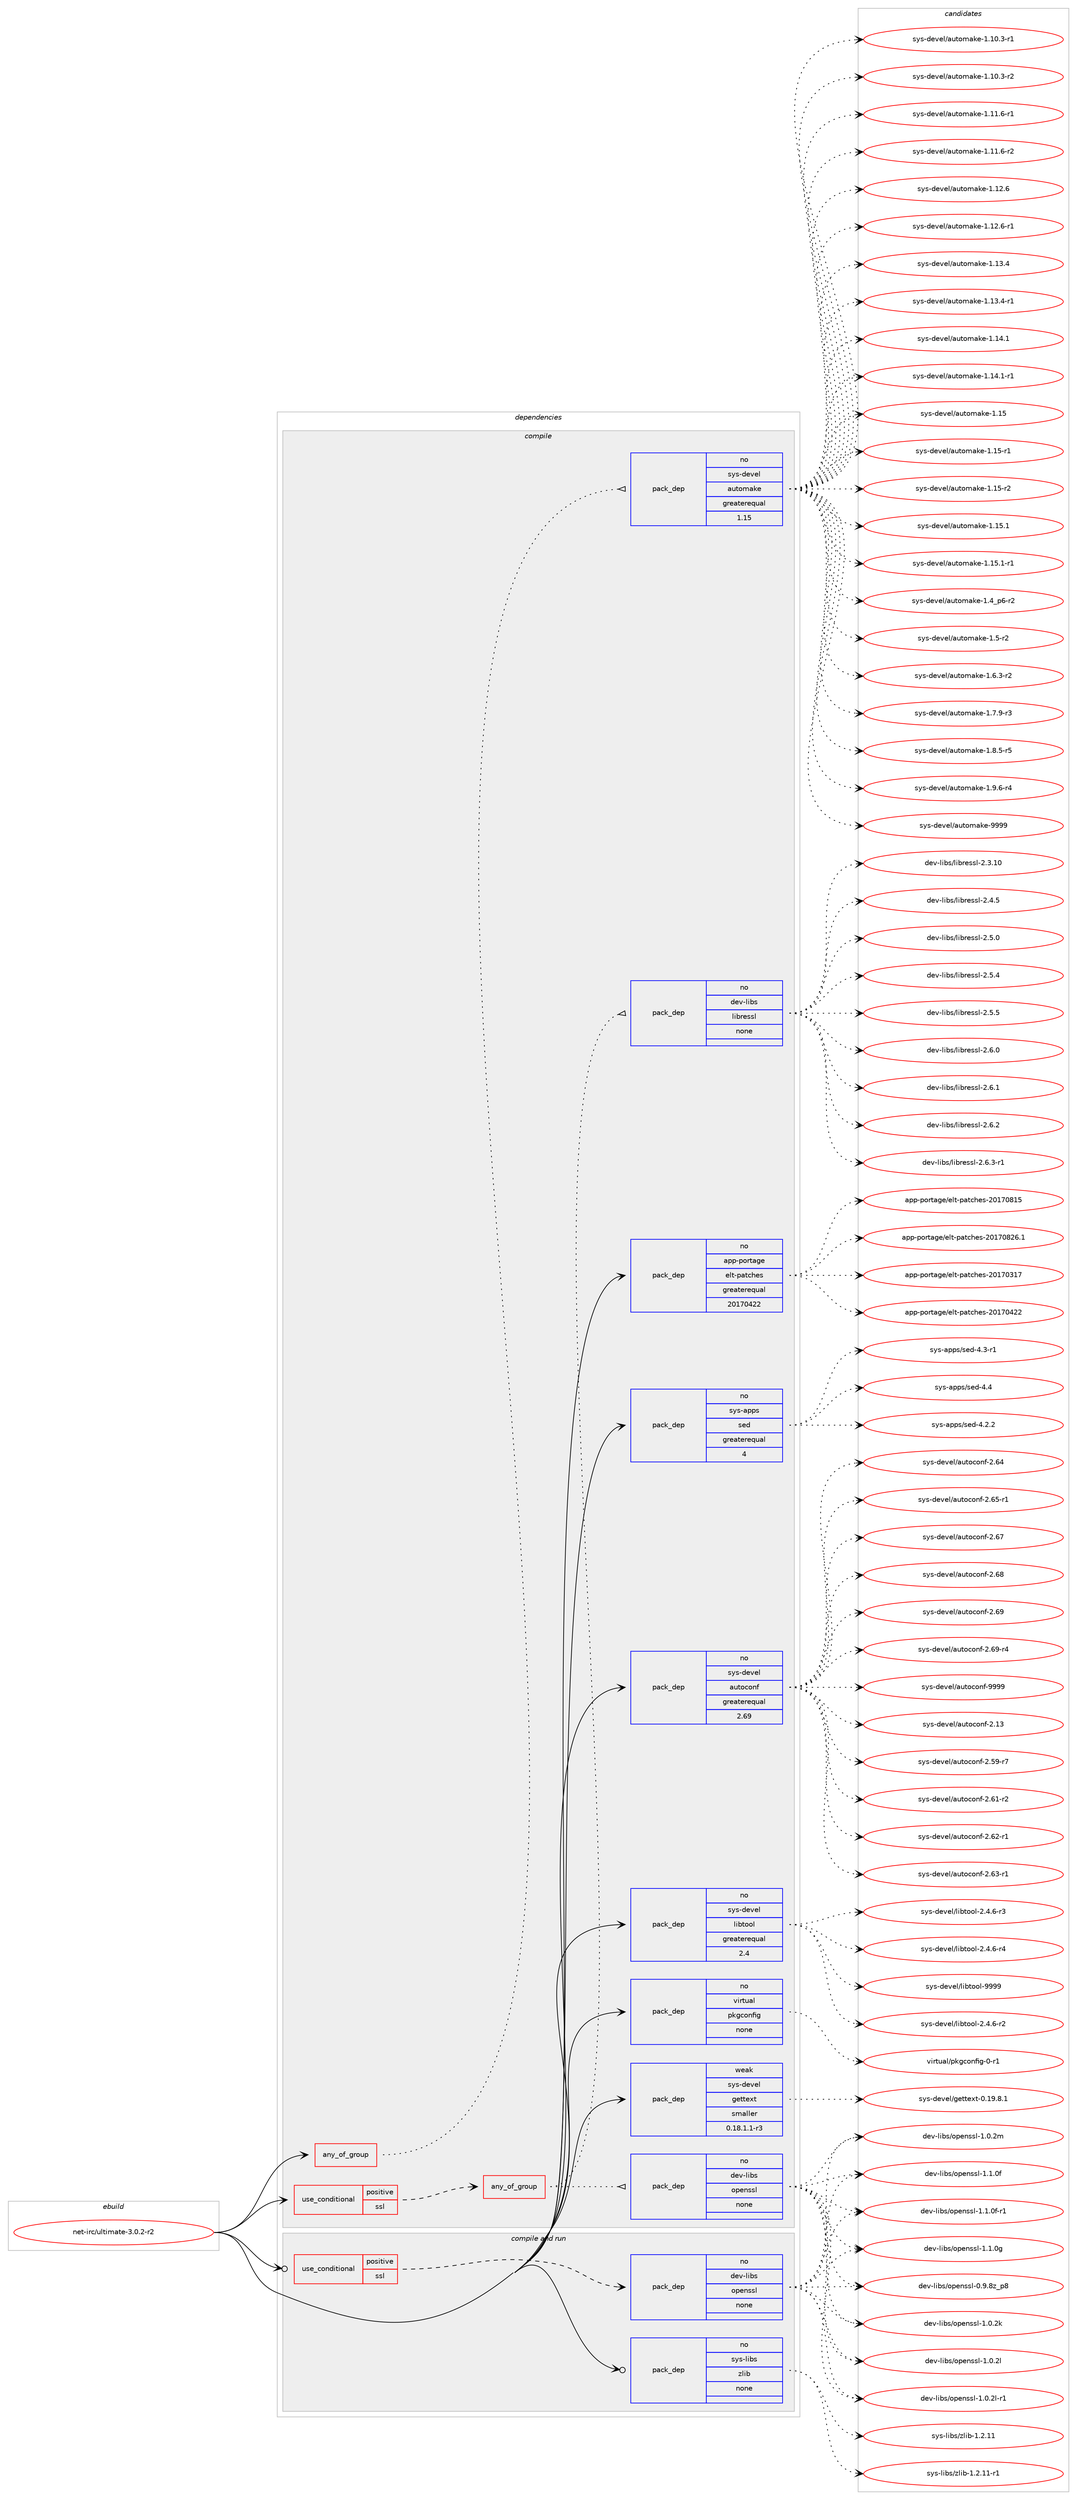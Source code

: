 digraph prolog {

# *************
# Graph options
# *************

newrank=true;
concentrate=true;
compound=true;
graph [rankdir=LR,fontname=Helvetica,fontsize=10,ranksep=1.5];#, ranksep=2.5, nodesep=0.2];
edge  [arrowhead=vee];
node  [fontname=Helvetica,fontsize=10];

# **********
# The ebuild
# **********

subgraph cluster_leftcol {
color=gray;
rank=same;
label=<<i>ebuild</i>>;
id [label="net-irc/ultimate-3.0.2-r2", color=red, width=4, href="../net-irc/ultimate-3.0.2-r2.svg"];
}

# ****************
# The dependencies
# ****************

subgraph cluster_midcol {
color=gray;
label=<<i>dependencies</i>>;
subgraph cluster_compile {
fillcolor="#eeeeee";
style=filled;
label=<<i>compile</i>>;
subgraph any6701 {
dependency415218 [label=<<TABLE BORDER="0" CELLBORDER="1" CELLSPACING="0" CELLPADDING="4"><TR><TD CELLPADDING="10">any_of_group</TD></TR></TABLE>>, shape=none, color=red];subgraph pack305587 {
dependency415219 [label=<<TABLE BORDER="0" CELLBORDER="1" CELLSPACING="0" CELLPADDING="4" WIDTH="220"><TR><TD ROWSPAN="6" CELLPADDING="30">pack_dep</TD></TR><TR><TD WIDTH="110">no</TD></TR><TR><TD>sys-devel</TD></TR><TR><TD>automake</TD></TR><TR><TD>greaterequal</TD></TR><TR><TD>1.15</TD></TR></TABLE>>, shape=none, color=blue];
}
dependency415218:e -> dependency415219:w [weight=20,style="dotted",arrowhead="oinv"];
}
id:e -> dependency415218:w [weight=20,style="solid",arrowhead="vee"];
subgraph cond102738 {
dependency415220 [label=<<TABLE BORDER="0" CELLBORDER="1" CELLSPACING="0" CELLPADDING="4"><TR><TD ROWSPAN="3" CELLPADDING="10">use_conditional</TD></TR><TR><TD>positive</TD></TR><TR><TD>ssl</TD></TR></TABLE>>, shape=none, color=red];
subgraph any6702 {
dependency415221 [label=<<TABLE BORDER="0" CELLBORDER="1" CELLSPACING="0" CELLPADDING="4"><TR><TD CELLPADDING="10">any_of_group</TD></TR></TABLE>>, shape=none, color=red];subgraph pack305588 {
dependency415222 [label=<<TABLE BORDER="0" CELLBORDER="1" CELLSPACING="0" CELLPADDING="4" WIDTH="220"><TR><TD ROWSPAN="6" CELLPADDING="30">pack_dep</TD></TR><TR><TD WIDTH="110">no</TD></TR><TR><TD>dev-libs</TD></TR><TR><TD>openssl</TD></TR><TR><TD>none</TD></TR><TR><TD></TD></TR></TABLE>>, shape=none, color=blue];
}
dependency415221:e -> dependency415222:w [weight=20,style="dotted",arrowhead="oinv"];
subgraph pack305589 {
dependency415223 [label=<<TABLE BORDER="0" CELLBORDER="1" CELLSPACING="0" CELLPADDING="4" WIDTH="220"><TR><TD ROWSPAN="6" CELLPADDING="30">pack_dep</TD></TR><TR><TD WIDTH="110">no</TD></TR><TR><TD>dev-libs</TD></TR><TR><TD>libressl</TD></TR><TR><TD>none</TD></TR><TR><TD></TD></TR></TABLE>>, shape=none, color=blue];
}
dependency415221:e -> dependency415223:w [weight=20,style="dotted",arrowhead="oinv"];
}
dependency415220:e -> dependency415221:w [weight=20,style="dashed",arrowhead="vee"];
}
id:e -> dependency415220:w [weight=20,style="solid",arrowhead="vee"];
subgraph pack305590 {
dependency415224 [label=<<TABLE BORDER="0" CELLBORDER="1" CELLSPACING="0" CELLPADDING="4" WIDTH="220"><TR><TD ROWSPAN="6" CELLPADDING="30">pack_dep</TD></TR><TR><TD WIDTH="110">no</TD></TR><TR><TD>app-portage</TD></TR><TR><TD>elt-patches</TD></TR><TR><TD>greaterequal</TD></TR><TR><TD>20170422</TD></TR></TABLE>>, shape=none, color=blue];
}
id:e -> dependency415224:w [weight=20,style="solid",arrowhead="vee"];
subgraph pack305591 {
dependency415225 [label=<<TABLE BORDER="0" CELLBORDER="1" CELLSPACING="0" CELLPADDING="4" WIDTH="220"><TR><TD ROWSPAN="6" CELLPADDING="30">pack_dep</TD></TR><TR><TD WIDTH="110">no</TD></TR><TR><TD>sys-apps</TD></TR><TR><TD>sed</TD></TR><TR><TD>greaterequal</TD></TR><TR><TD>4</TD></TR></TABLE>>, shape=none, color=blue];
}
id:e -> dependency415225:w [weight=20,style="solid",arrowhead="vee"];
subgraph pack305592 {
dependency415226 [label=<<TABLE BORDER="0" CELLBORDER="1" CELLSPACING="0" CELLPADDING="4" WIDTH="220"><TR><TD ROWSPAN="6" CELLPADDING="30">pack_dep</TD></TR><TR><TD WIDTH="110">no</TD></TR><TR><TD>sys-devel</TD></TR><TR><TD>autoconf</TD></TR><TR><TD>greaterequal</TD></TR><TR><TD>2.69</TD></TR></TABLE>>, shape=none, color=blue];
}
id:e -> dependency415226:w [weight=20,style="solid",arrowhead="vee"];
subgraph pack305593 {
dependency415227 [label=<<TABLE BORDER="0" CELLBORDER="1" CELLSPACING="0" CELLPADDING="4" WIDTH="220"><TR><TD ROWSPAN="6" CELLPADDING="30">pack_dep</TD></TR><TR><TD WIDTH="110">no</TD></TR><TR><TD>sys-devel</TD></TR><TR><TD>libtool</TD></TR><TR><TD>greaterequal</TD></TR><TR><TD>2.4</TD></TR></TABLE>>, shape=none, color=blue];
}
id:e -> dependency415227:w [weight=20,style="solid",arrowhead="vee"];
subgraph pack305594 {
dependency415228 [label=<<TABLE BORDER="0" CELLBORDER="1" CELLSPACING="0" CELLPADDING="4" WIDTH="220"><TR><TD ROWSPAN="6" CELLPADDING="30">pack_dep</TD></TR><TR><TD WIDTH="110">no</TD></TR><TR><TD>virtual</TD></TR><TR><TD>pkgconfig</TD></TR><TR><TD>none</TD></TR><TR><TD></TD></TR></TABLE>>, shape=none, color=blue];
}
id:e -> dependency415228:w [weight=20,style="solid",arrowhead="vee"];
subgraph pack305595 {
dependency415229 [label=<<TABLE BORDER="0" CELLBORDER="1" CELLSPACING="0" CELLPADDING="4" WIDTH="220"><TR><TD ROWSPAN="6" CELLPADDING="30">pack_dep</TD></TR><TR><TD WIDTH="110">weak</TD></TR><TR><TD>sys-devel</TD></TR><TR><TD>gettext</TD></TR><TR><TD>smaller</TD></TR><TR><TD>0.18.1.1-r3</TD></TR></TABLE>>, shape=none, color=blue];
}
id:e -> dependency415229:w [weight=20,style="solid",arrowhead="vee"];
}
subgraph cluster_compileandrun {
fillcolor="#eeeeee";
style=filled;
label=<<i>compile and run</i>>;
subgraph cond102739 {
dependency415230 [label=<<TABLE BORDER="0" CELLBORDER="1" CELLSPACING="0" CELLPADDING="4"><TR><TD ROWSPAN="3" CELLPADDING="10">use_conditional</TD></TR><TR><TD>positive</TD></TR><TR><TD>ssl</TD></TR></TABLE>>, shape=none, color=red];
subgraph pack305596 {
dependency415231 [label=<<TABLE BORDER="0" CELLBORDER="1" CELLSPACING="0" CELLPADDING="4" WIDTH="220"><TR><TD ROWSPAN="6" CELLPADDING="30">pack_dep</TD></TR><TR><TD WIDTH="110">no</TD></TR><TR><TD>dev-libs</TD></TR><TR><TD>openssl</TD></TR><TR><TD>none</TD></TR><TR><TD></TD></TR></TABLE>>, shape=none, color=blue];
}
dependency415230:e -> dependency415231:w [weight=20,style="dashed",arrowhead="vee"];
}
id:e -> dependency415230:w [weight=20,style="solid",arrowhead="odotvee"];
subgraph pack305597 {
dependency415232 [label=<<TABLE BORDER="0" CELLBORDER="1" CELLSPACING="0" CELLPADDING="4" WIDTH="220"><TR><TD ROWSPAN="6" CELLPADDING="30">pack_dep</TD></TR><TR><TD WIDTH="110">no</TD></TR><TR><TD>sys-libs</TD></TR><TR><TD>zlib</TD></TR><TR><TD>none</TD></TR><TR><TD></TD></TR></TABLE>>, shape=none, color=blue];
}
id:e -> dependency415232:w [weight=20,style="solid",arrowhead="odotvee"];
}
subgraph cluster_run {
fillcolor="#eeeeee";
style=filled;
label=<<i>run</i>>;
}
}

# **************
# The candidates
# **************

subgraph cluster_choices {
rank=same;
color=gray;
label=<<i>candidates</i>>;

subgraph choice305587 {
color=black;
nodesep=1;
choice11512111545100101118101108479711711611110997107101454946494846514511449 [label="sys-devel/automake-1.10.3-r1", color=red, width=4,href="../sys-devel/automake-1.10.3-r1.svg"];
choice11512111545100101118101108479711711611110997107101454946494846514511450 [label="sys-devel/automake-1.10.3-r2", color=red, width=4,href="../sys-devel/automake-1.10.3-r2.svg"];
choice11512111545100101118101108479711711611110997107101454946494946544511449 [label="sys-devel/automake-1.11.6-r1", color=red, width=4,href="../sys-devel/automake-1.11.6-r1.svg"];
choice11512111545100101118101108479711711611110997107101454946494946544511450 [label="sys-devel/automake-1.11.6-r2", color=red, width=4,href="../sys-devel/automake-1.11.6-r2.svg"];
choice1151211154510010111810110847971171161111099710710145494649504654 [label="sys-devel/automake-1.12.6", color=red, width=4,href="../sys-devel/automake-1.12.6.svg"];
choice11512111545100101118101108479711711611110997107101454946495046544511449 [label="sys-devel/automake-1.12.6-r1", color=red, width=4,href="../sys-devel/automake-1.12.6-r1.svg"];
choice1151211154510010111810110847971171161111099710710145494649514652 [label="sys-devel/automake-1.13.4", color=red, width=4,href="../sys-devel/automake-1.13.4.svg"];
choice11512111545100101118101108479711711611110997107101454946495146524511449 [label="sys-devel/automake-1.13.4-r1", color=red, width=4,href="../sys-devel/automake-1.13.4-r1.svg"];
choice1151211154510010111810110847971171161111099710710145494649524649 [label="sys-devel/automake-1.14.1", color=red, width=4,href="../sys-devel/automake-1.14.1.svg"];
choice11512111545100101118101108479711711611110997107101454946495246494511449 [label="sys-devel/automake-1.14.1-r1", color=red, width=4,href="../sys-devel/automake-1.14.1-r1.svg"];
choice115121115451001011181011084797117116111109971071014549464953 [label="sys-devel/automake-1.15", color=red, width=4,href="../sys-devel/automake-1.15.svg"];
choice1151211154510010111810110847971171161111099710710145494649534511449 [label="sys-devel/automake-1.15-r1", color=red, width=4,href="../sys-devel/automake-1.15-r1.svg"];
choice1151211154510010111810110847971171161111099710710145494649534511450 [label="sys-devel/automake-1.15-r2", color=red, width=4,href="../sys-devel/automake-1.15-r2.svg"];
choice1151211154510010111810110847971171161111099710710145494649534649 [label="sys-devel/automake-1.15.1", color=red, width=4,href="../sys-devel/automake-1.15.1.svg"];
choice11512111545100101118101108479711711611110997107101454946495346494511449 [label="sys-devel/automake-1.15.1-r1", color=red, width=4,href="../sys-devel/automake-1.15.1-r1.svg"];
choice115121115451001011181011084797117116111109971071014549465295112544511450 [label="sys-devel/automake-1.4_p6-r2", color=red, width=4,href="../sys-devel/automake-1.4_p6-r2.svg"];
choice11512111545100101118101108479711711611110997107101454946534511450 [label="sys-devel/automake-1.5-r2", color=red, width=4,href="../sys-devel/automake-1.5-r2.svg"];
choice115121115451001011181011084797117116111109971071014549465446514511450 [label="sys-devel/automake-1.6.3-r2", color=red, width=4,href="../sys-devel/automake-1.6.3-r2.svg"];
choice115121115451001011181011084797117116111109971071014549465546574511451 [label="sys-devel/automake-1.7.9-r3", color=red, width=4,href="../sys-devel/automake-1.7.9-r3.svg"];
choice115121115451001011181011084797117116111109971071014549465646534511453 [label="sys-devel/automake-1.8.5-r5", color=red, width=4,href="../sys-devel/automake-1.8.5-r5.svg"];
choice115121115451001011181011084797117116111109971071014549465746544511452 [label="sys-devel/automake-1.9.6-r4", color=red, width=4,href="../sys-devel/automake-1.9.6-r4.svg"];
choice115121115451001011181011084797117116111109971071014557575757 [label="sys-devel/automake-9999", color=red, width=4,href="../sys-devel/automake-9999.svg"];
dependency415219:e -> choice11512111545100101118101108479711711611110997107101454946494846514511449:w [style=dotted,weight="100"];
dependency415219:e -> choice11512111545100101118101108479711711611110997107101454946494846514511450:w [style=dotted,weight="100"];
dependency415219:e -> choice11512111545100101118101108479711711611110997107101454946494946544511449:w [style=dotted,weight="100"];
dependency415219:e -> choice11512111545100101118101108479711711611110997107101454946494946544511450:w [style=dotted,weight="100"];
dependency415219:e -> choice1151211154510010111810110847971171161111099710710145494649504654:w [style=dotted,weight="100"];
dependency415219:e -> choice11512111545100101118101108479711711611110997107101454946495046544511449:w [style=dotted,weight="100"];
dependency415219:e -> choice1151211154510010111810110847971171161111099710710145494649514652:w [style=dotted,weight="100"];
dependency415219:e -> choice11512111545100101118101108479711711611110997107101454946495146524511449:w [style=dotted,weight="100"];
dependency415219:e -> choice1151211154510010111810110847971171161111099710710145494649524649:w [style=dotted,weight="100"];
dependency415219:e -> choice11512111545100101118101108479711711611110997107101454946495246494511449:w [style=dotted,weight="100"];
dependency415219:e -> choice115121115451001011181011084797117116111109971071014549464953:w [style=dotted,weight="100"];
dependency415219:e -> choice1151211154510010111810110847971171161111099710710145494649534511449:w [style=dotted,weight="100"];
dependency415219:e -> choice1151211154510010111810110847971171161111099710710145494649534511450:w [style=dotted,weight="100"];
dependency415219:e -> choice1151211154510010111810110847971171161111099710710145494649534649:w [style=dotted,weight="100"];
dependency415219:e -> choice11512111545100101118101108479711711611110997107101454946495346494511449:w [style=dotted,weight="100"];
dependency415219:e -> choice115121115451001011181011084797117116111109971071014549465295112544511450:w [style=dotted,weight="100"];
dependency415219:e -> choice11512111545100101118101108479711711611110997107101454946534511450:w [style=dotted,weight="100"];
dependency415219:e -> choice115121115451001011181011084797117116111109971071014549465446514511450:w [style=dotted,weight="100"];
dependency415219:e -> choice115121115451001011181011084797117116111109971071014549465546574511451:w [style=dotted,weight="100"];
dependency415219:e -> choice115121115451001011181011084797117116111109971071014549465646534511453:w [style=dotted,weight="100"];
dependency415219:e -> choice115121115451001011181011084797117116111109971071014549465746544511452:w [style=dotted,weight="100"];
dependency415219:e -> choice115121115451001011181011084797117116111109971071014557575757:w [style=dotted,weight="100"];
}
subgraph choice305588 {
color=black;
nodesep=1;
choice1001011184510810598115471111121011101151151084548465746561229511256 [label="dev-libs/openssl-0.9.8z_p8", color=red, width=4,href="../dev-libs/openssl-0.9.8z_p8.svg"];
choice100101118451081059811547111112101110115115108454946484650107 [label="dev-libs/openssl-1.0.2k", color=red, width=4,href="../dev-libs/openssl-1.0.2k.svg"];
choice100101118451081059811547111112101110115115108454946484650108 [label="dev-libs/openssl-1.0.2l", color=red, width=4,href="../dev-libs/openssl-1.0.2l.svg"];
choice1001011184510810598115471111121011101151151084549464846501084511449 [label="dev-libs/openssl-1.0.2l-r1", color=red, width=4,href="../dev-libs/openssl-1.0.2l-r1.svg"];
choice100101118451081059811547111112101110115115108454946484650109 [label="dev-libs/openssl-1.0.2m", color=red, width=4,href="../dev-libs/openssl-1.0.2m.svg"];
choice100101118451081059811547111112101110115115108454946494648102 [label="dev-libs/openssl-1.1.0f", color=red, width=4,href="../dev-libs/openssl-1.1.0f.svg"];
choice1001011184510810598115471111121011101151151084549464946481024511449 [label="dev-libs/openssl-1.1.0f-r1", color=red, width=4,href="../dev-libs/openssl-1.1.0f-r1.svg"];
choice100101118451081059811547111112101110115115108454946494648103 [label="dev-libs/openssl-1.1.0g", color=red, width=4,href="../dev-libs/openssl-1.1.0g.svg"];
dependency415222:e -> choice1001011184510810598115471111121011101151151084548465746561229511256:w [style=dotted,weight="100"];
dependency415222:e -> choice100101118451081059811547111112101110115115108454946484650107:w [style=dotted,weight="100"];
dependency415222:e -> choice100101118451081059811547111112101110115115108454946484650108:w [style=dotted,weight="100"];
dependency415222:e -> choice1001011184510810598115471111121011101151151084549464846501084511449:w [style=dotted,weight="100"];
dependency415222:e -> choice100101118451081059811547111112101110115115108454946484650109:w [style=dotted,weight="100"];
dependency415222:e -> choice100101118451081059811547111112101110115115108454946494648102:w [style=dotted,weight="100"];
dependency415222:e -> choice1001011184510810598115471111121011101151151084549464946481024511449:w [style=dotted,weight="100"];
dependency415222:e -> choice100101118451081059811547111112101110115115108454946494648103:w [style=dotted,weight="100"];
}
subgraph choice305589 {
color=black;
nodesep=1;
choice1001011184510810598115471081059811410111511510845504651464948 [label="dev-libs/libressl-2.3.10", color=red, width=4,href="../dev-libs/libressl-2.3.10.svg"];
choice10010111845108105981154710810598114101115115108455046524653 [label="dev-libs/libressl-2.4.5", color=red, width=4,href="../dev-libs/libressl-2.4.5.svg"];
choice10010111845108105981154710810598114101115115108455046534648 [label="dev-libs/libressl-2.5.0", color=red, width=4,href="../dev-libs/libressl-2.5.0.svg"];
choice10010111845108105981154710810598114101115115108455046534652 [label="dev-libs/libressl-2.5.4", color=red, width=4,href="../dev-libs/libressl-2.5.4.svg"];
choice10010111845108105981154710810598114101115115108455046534653 [label="dev-libs/libressl-2.5.5", color=red, width=4,href="../dev-libs/libressl-2.5.5.svg"];
choice10010111845108105981154710810598114101115115108455046544648 [label="dev-libs/libressl-2.6.0", color=red, width=4,href="../dev-libs/libressl-2.6.0.svg"];
choice10010111845108105981154710810598114101115115108455046544649 [label="dev-libs/libressl-2.6.1", color=red, width=4,href="../dev-libs/libressl-2.6.1.svg"];
choice10010111845108105981154710810598114101115115108455046544650 [label="dev-libs/libressl-2.6.2", color=red, width=4,href="../dev-libs/libressl-2.6.2.svg"];
choice100101118451081059811547108105981141011151151084550465446514511449 [label="dev-libs/libressl-2.6.3-r1", color=red, width=4,href="../dev-libs/libressl-2.6.3-r1.svg"];
dependency415223:e -> choice1001011184510810598115471081059811410111511510845504651464948:w [style=dotted,weight="100"];
dependency415223:e -> choice10010111845108105981154710810598114101115115108455046524653:w [style=dotted,weight="100"];
dependency415223:e -> choice10010111845108105981154710810598114101115115108455046534648:w [style=dotted,weight="100"];
dependency415223:e -> choice10010111845108105981154710810598114101115115108455046534652:w [style=dotted,weight="100"];
dependency415223:e -> choice10010111845108105981154710810598114101115115108455046534653:w [style=dotted,weight="100"];
dependency415223:e -> choice10010111845108105981154710810598114101115115108455046544648:w [style=dotted,weight="100"];
dependency415223:e -> choice10010111845108105981154710810598114101115115108455046544649:w [style=dotted,weight="100"];
dependency415223:e -> choice10010111845108105981154710810598114101115115108455046544650:w [style=dotted,weight="100"];
dependency415223:e -> choice100101118451081059811547108105981141011151151084550465446514511449:w [style=dotted,weight="100"];
}
subgraph choice305590 {
color=black;
nodesep=1;
choice97112112451121111141169710310147101108116451129711699104101115455048495548514955 [label="app-portage/elt-patches-20170317", color=red, width=4,href="../app-portage/elt-patches-20170317.svg"];
choice97112112451121111141169710310147101108116451129711699104101115455048495548525050 [label="app-portage/elt-patches-20170422", color=red, width=4,href="../app-portage/elt-patches-20170422.svg"];
choice97112112451121111141169710310147101108116451129711699104101115455048495548564953 [label="app-portage/elt-patches-20170815", color=red, width=4,href="../app-portage/elt-patches-20170815.svg"];
choice971121124511211111411697103101471011081164511297116991041011154550484955485650544649 [label="app-portage/elt-patches-20170826.1", color=red, width=4,href="../app-portage/elt-patches-20170826.1.svg"];
dependency415224:e -> choice97112112451121111141169710310147101108116451129711699104101115455048495548514955:w [style=dotted,weight="100"];
dependency415224:e -> choice97112112451121111141169710310147101108116451129711699104101115455048495548525050:w [style=dotted,weight="100"];
dependency415224:e -> choice97112112451121111141169710310147101108116451129711699104101115455048495548564953:w [style=dotted,weight="100"];
dependency415224:e -> choice971121124511211111411697103101471011081164511297116991041011154550484955485650544649:w [style=dotted,weight="100"];
}
subgraph choice305591 {
color=black;
nodesep=1;
choice115121115459711211211547115101100455246504650 [label="sys-apps/sed-4.2.2", color=red, width=4,href="../sys-apps/sed-4.2.2.svg"];
choice115121115459711211211547115101100455246514511449 [label="sys-apps/sed-4.3-r1", color=red, width=4,href="../sys-apps/sed-4.3-r1.svg"];
choice11512111545971121121154711510110045524652 [label="sys-apps/sed-4.4", color=red, width=4,href="../sys-apps/sed-4.4.svg"];
dependency415225:e -> choice115121115459711211211547115101100455246504650:w [style=dotted,weight="100"];
dependency415225:e -> choice115121115459711211211547115101100455246514511449:w [style=dotted,weight="100"];
dependency415225:e -> choice11512111545971121121154711510110045524652:w [style=dotted,weight="100"];
}
subgraph choice305592 {
color=black;
nodesep=1;
choice115121115451001011181011084797117116111991111101024550464951 [label="sys-devel/autoconf-2.13", color=red, width=4,href="../sys-devel/autoconf-2.13.svg"];
choice1151211154510010111810110847971171161119911111010245504653574511455 [label="sys-devel/autoconf-2.59-r7", color=red, width=4,href="../sys-devel/autoconf-2.59-r7.svg"];
choice1151211154510010111810110847971171161119911111010245504654494511450 [label="sys-devel/autoconf-2.61-r2", color=red, width=4,href="../sys-devel/autoconf-2.61-r2.svg"];
choice1151211154510010111810110847971171161119911111010245504654504511449 [label="sys-devel/autoconf-2.62-r1", color=red, width=4,href="../sys-devel/autoconf-2.62-r1.svg"];
choice1151211154510010111810110847971171161119911111010245504654514511449 [label="sys-devel/autoconf-2.63-r1", color=red, width=4,href="../sys-devel/autoconf-2.63-r1.svg"];
choice115121115451001011181011084797117116111991111101024550465452 [label="sys-devel/autoconf-2.64", color=red, width=4,href="../sys-devel/autoconf-2.64.svg"];
choice1151211154510010111810110847971171161119911111010245504654534511449 [label="sys-devel/autoconf-2.65-r1", color=red, width=4,href="../sys-devel/autoconf-2.65-r1.svg"];
choice115121115451001011181011084797117116111991111101024550465455 [label="sys-devel/autoconf-2.67", color=red, width=4,href="../sys-devel/autoconf-2.67.svg"];
choice115121115451001011181011084797117116111991111101024550465456 [label="sys-devel/autoconf-2.68", color=red, width=4,href="../sys-devel/autoconf-2.68.svg"];
choice115121115451001011181011084797117116111991111101024550465457 [label="sys-devel/autoconf-2.69", color=red, width=4,href="../sys-devel/autoconf-2.69.svg"];
choice1151211154510010111810110847971171161119911111010245504654574511452 [label="sys-devel/autoconf-2.69-r4", color=red, width=4,href="../sys-devel/autoconf-2.69-r4.svg"];
choice115121115451001011181011084797117116111991111101024557575757 [label="sys-devel/autoconf-9999", color=red, width=4,href="../sys-devel/autoconf-9999.svg"];
dependency415226:e -> choice115121115451001011181011084797117116111991111101024550464951:w [style=dotted,weight="100"];
dependency415226:e -> choice1151211154510010111810110847971171161119911111010245504653574511455:w [style=dotted,weight="100"];
dependency415226:e -> choice1151211154510010111810110847971171161119911111010245504654494511450:w [style=dotted,weight="100"];
dependency415226:e -> choice1151211154510010111810110847971171161119911111010245504654504511449:w [style=dotted,weight="100"];
dependency415226:e -> choice1151211154510010111810110847971171161119911111010245504654514511449:w [style=dotted,weight="100"];
dependency415226:e -> choice115121115451001011181011084797117116111991111101024550465452:w [style=dotted,weight="100"];
dependency415226:e -> choice1151211154510010111810110847971171161119911111010245504654534511449:w [style=dotted,weight="100"];
dependency415226:e -> choice115121115451001011181011084797117116111991111101024550465455:w [style=dotted,weight="100"];
dependency415226:e -> choice115121115451001011181011084797117116111991111101024550465456:w [style=dotted,weight="100"];
dependency415226:e -> choice115121115451001011181011084797117116111991111101024550465457:w [style=dotted,weight="100"];
dependency415226:e -> choice1151211154510010111810110847971171161119911111010245504654574511452:w [style=dotted,weight="100"];
dependency415226:e -> choice115121115451001011181011084797117116111991111101024557575757:w [style=dotted,weight="100"];
}
subgraph choice305593 {
color=black;
nodesep=1;
choice1151211154510010111810110847108105981161111111084550465246544511450 [label="sys-devel/libtool-2.4.6-r2", color=red, width=4,href="../sys-devel/libtool-2.4.6-r2.svg"];
choice1151211154510010111810110847108105981161111111084550465246544511451 [label="sys-devel/libtool-2.4.6-r3", color=red, width=4,href="../sys-devel/libtool-2.4.6-r3.svg"];
choice1151211154510010111810110847108105981161111111084550465246544511452 [label="sys-devel/libtool-2.4.6-r4", color=red, width=4,href="../sys-devel/libtool-2.4.6-r4.svg"];
choice1151211154510010111810110847108105981161111111084557575757 [label="sys-devel/libtool-9999", color=red, width=4,href="../sys-devel/libtool-9999.svg"];
dependency415227:e -> choice1151211154510010111810110847108105981161111111084550465246544511450:w [style=dotted,weight="100"];
dependency415227:e -> choice1151211154510010111810110847108105981161111111084550465246544511451:w [style=dotted,weight="100"];
dependency415227:e -> choice1151211154510010111810110847108105981161111111084550465246544511452:w [style=dotted,weight="100"];
dependency415227:e -> choice1151211154510010111810110847108105981161111111084557575757:w [style=dotted,weight="100"];
}
subgraph choice305594 {
color=black;
nodesep=1;
choice11810511411611797108471121071039911111010210510345484511449 [label="virtual/pkgconfig-0-r1", color=red, width=4,href="../virtual/pkgconfig-0-r1.svg"];
dependency415228:e -> choice11810511411611797108471121071039911111010210510345484511449:w [style=dotted,weight="100"];
}
subgraph choice305595 {
color=black;
nodesep=1;
choice1151211154510010111810110847103101116116101120116454846495746564649 [label="sys-devel/gettext-0.19.8.1", color=red, width=4,href="../sys-devel/gettext-0.19.8.1.svg"];
dependency415229:e -> choice1151211154510010111810110847103101116116101120116454846495746564649:w [style=dotted,weight="100"];
}
subgraph choice305596 {
color=black;
nodesep=1;
choice1001011184510810598115471111121011101151151084548465746561229511256 [label="dev-libs/openssl-0.9.8z_p8", color=red, width=4,href="../dev-libs/openssl-0.9.8z_p8.svg"];
choice100101118451081059811547111112101110115115108454946484650107 [label="dev-libs/openssl-1.0.2k", color=red, width=4,href="../dev-libs/openssl-1.0.2k.svg"];
choice100101118451081059811547111112101110115115108454946484650108 [label="dev-libs/openssl-1.0.2l", color=red, width=4,href="../dev-libs/openssl-1.0.2l.svg"];
choice1001011184510810598115471111121011101151151084549464846501084511449 [label="dev-libs/openssl-1.0.2l-r1", color=red, width=4,href="../dev-libs/openssl-1.0.2l-r1.svg"];
choice100101118451081059811547111112101110115115108454946484650109 [label="dev-libs/openssl-1.0.2m", color=red, width=4,href="../dev-libs/openssl-1.0.2m.svg"];
choice100101118451081059811547111112101110115115108454946494648102 [label="dev-libs/openssl-1.1.0f", color=red, width=4,href="../dev-libs/openssl-1.1.0f.svg"];
choice1001011184510810598115471111121011101151151084549464946481024511449 [label="dev-libs/openssl-1.1.0f-r1", color=red, width=4,href="../dev-libs/openssl-1.1.0f-r1.svg"];
choice100101118451081059811547111112101110115115108454946494648103 [label="dev-libs/openssl-1.1.0g", color=red, width=4,href="../dev-libs/openssl-1.1.0g.svg"];
dependency415231:e -> choice1001011184510810598115471111121011101151151084548465746561229511256:w [style=dotted,weight="100"];
dependency415231:e -> choice100101118451081059811547111112101110115115108454946484650107:w [style=dotted,weight="100"];
dependency415231:e -> choice100101118451081059811547111112101110115115108454946484650108:w [style=dotted,weight="100"];
dependency415231:e -> choice1001011184510810598115471111121011101151151084549464846501084511449:w [style=dotted,weight="100"];
dependency415231:e -> choice100101118451081059811547111112101110115115108454946484650109:w [style=dotted,weight="100"];
dependency415231:e -> choice100101118451081059811547111112101110115115108454946494648102:w [style=dotted,weight="100"];
dependency415231:e -> choice1001011184510810598115471111121011101151151084549464946481024511449:w [style=dotted,weight="100"];
dependency415231:e -> choice100101118451081059811547111112101110115115108454946494648103:w [style=dotted,weight="100"];
}
subgraph choice305597 {
color=black;
nodesep=1;
choice1151211154510810598115471221081059845494650464949 [label="sys-libs/zlib-1.2.11", color=red, width=4,href="../sys-libs/zlib-1.2.11.svg"];
choice11512111545108105981154712210810598454946504649494511449 [label="sys-libs/zlib-1.2.11-r1", color=red, width=4,href="../sys-libs/zlib-1.2.11-r1.svg"];
dependency415232:e -> choice1151211154510810598115471221081059845494650464949:w [style=dotted,weight="100"];
dependency415232:e -> choice11512111545108105981154712210810598454946504649494511449:w [style=dotted,weight="100"];
}
}

}
